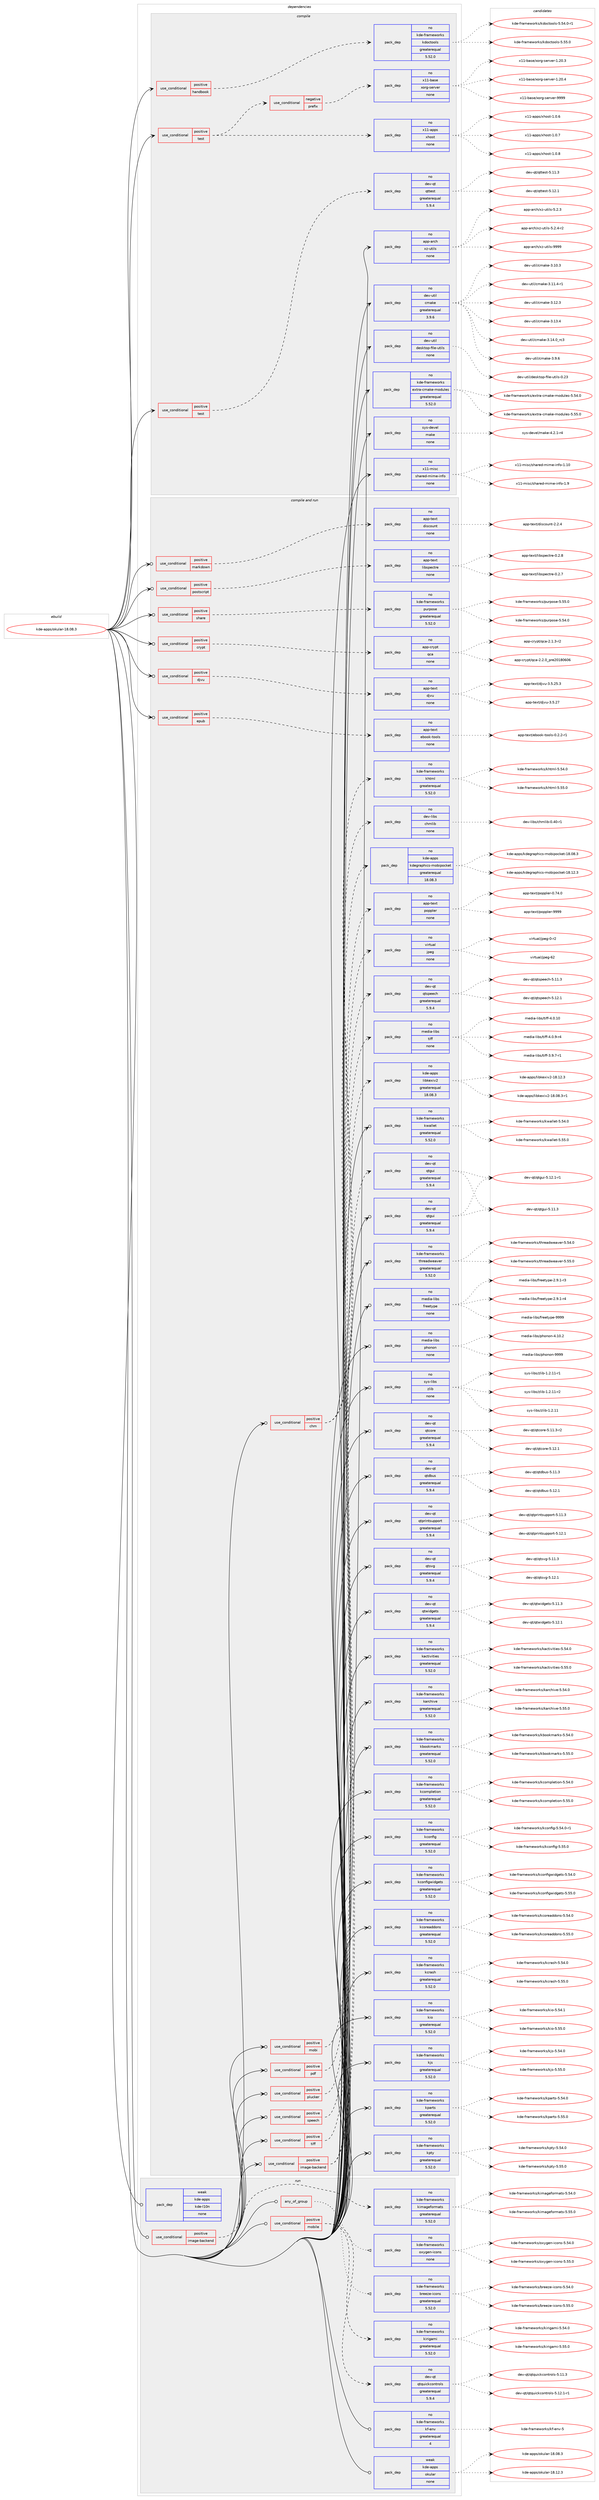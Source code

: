 digraph prolog {

# *************
# Graph options
# *************

newrank=true;
concentrate=true;
compound=true;
graph [rankdir=LR,fontname=Helvetica,fontsize=10,ranksep=1.5];#, ranksep=2.5, nodesep=0.2];
edge  [arrowhead=vee];
node  [fontname=Helvetica,fontsize=10];

# **********
# The ebuild
# **********

subgraph cluster_leftcol {
color=gray;
rank=same;
label=<<i>ebuild</i>>;
id [label="kde-apps/okular-18.08.3", color=red, width=4, href="../kde-apps/okular-18.08.3.svg"];
}

# ****************
# The dependencies
# ****************

subgraph cluster_midcol {
color=gray;
label=<<i>dependencies</i>>;
subgraph cluster_compile {
fillcolor="#eeeeee";
style=filled;
label=<<i>compile</i>>;
subgraph cond429243 {
dependency1583101 [label=<<TABLE BORDER="0" CELLBORDER="1" CELLSPACING="0" CELLPADDING="4"><TR><TD ROWSPAN="3" CELLPADDING="10">use_conditional</TD></TR><TR><TD>positive</TD></TR><TR><TD>handbook</TD></TR></TABLE>>, shape=none, color=red];
subgraph pack1129153 {
dependency1583102 [label=<<TABLE BORDER="0" CELLBORDER="1" CELLSPACING="0" CELLPADDING="4" WIDTH="220"><TR><TD ROWSPAN="6" CELLPADDING="30">pack_dep</TD></TR><TR><TD WIDTH="110">no</TD></TR><TR><TD>kde-frameworks</TD></TR><TR><TD>kdoctools</TD></TR><TR><TD>greaterequal</TD></TR><TR><TD>5.52.0</TD></TR></TABLE>>, shape=none, color=blue];
}
dependency1583101:e -> dependency1583102:w [weight=20,style="dashed",arrowhead="vee"];
}
id:e -> dependency1583101:w [weight=20,style="solid",arrowhead="vee"];
subgraph cond429244 {
dependency1583103 [label=<<TABLE BORDER="0" CELLBORDER="1" CELLSPACING="0" CELLPADDING="4"><TR><TD ROWSPAN="3" CELLPADDING="10">use_conditional</TD></TR><TR><TD>positive</TD></TR><TR><TD>test</TD></TR></TABLE>>, shape=none, color=red];
subgraph cond429245 {
dependency1583104 [label=<<TABLE BORDER="0" CELLBORDER="1" CELLSPACING="0" CELLPADDING="4"><TR><TD ROWSPAN="3" CELLPADDING="10">use_conditional</TD></TR><TR><TD>negative</TD></TR><TR><TD>prefix</TD></TR></TABLE>>, shape=none, color=red];
subgraph pack1129154 {
dependency1583105 [label=<<TABLE BORDER="0" CELLBORDER="1" CELLSPACING="0" CELLPADDING="4" WIDTH="220"><TR><TD ROWSPAN="6" CELLPADDING="30">pack_dep</TD></TR><TR><TD WIDTH="110">no</TD></TR><TR><TD>x11-base</TD></TR><TR><TD>xorg-server</TD></TR><TR><TD>none</TD></TR><TR><TD></TD></TR></TABLE>>, shape=none, color=blue];
}
dependency1583104:e -> dependency1583105:w [weight=20,style="dashed",arrowhead="vee"];
}
dependency1583103:e -> dependency1583104:w [weight=20,style="dashed",arrowhead="vee"];
subgraph pack1129155 {
dependency1583106 [label=<<TABLE BORDER="0" CELLBORDER="1" CELLSPACING="0" CELLPADDING="4" WIDTH="220"><TR><TD ROWSPAN="6" CELLPADDING="30">pack_dep</TD></TR><TR><TD WIDTH="110">no</TD></TR><TR><TD>x11-apps</TD></TR><TR><TD>xhost</TD></TR><TR><TD>none</TD></TR><TR><TD></TD></TR></TABLE>>, shape=none, color=blue];
}
dependency1583103:e -> dependency1583106:w [weight=20,style="dashed",arrowhead="vee"];
}
id:e -> dependency1583103:w [weight=20,style="solid",arrowhead="vee"];
subgraph cond429246 {
dependency1583107 [label=<<TABLE BORDER="0" CELLBORDER="1" CELLSPACING="0" CELLPADDING="4"><TR><TD ROWSPAN="3" CELLPADDING="10">use_conditional</TD></TR><TR><TD>positive</TD></TR><TR><TD>test</TD></TR></TABLE>>, shape=none, color=red];
subgraph pack1129156 {
dependency1583108 [label=<<TABLE BORDER="0" CELLBORDER="1" CELLSPACING="0" CELLPADDING="4" WIDTH="220"><TR><TD ROWSPAN="6" CELLPADDING="30">pack_dep</TD></TR><TR><TD WIDTH="110">no</TD></TR><TR><TD>dev-qt</TD></TR><TR><TD>qttest</TD></TR><TR><TD>greaterequal</TD></TR><TR><TD>5.9.4</TD></TR></TABLE>>, shape=none, color=blue];
}
dependency1583107:e -> dependency1583108:w [weight=20,style="dashed",arrowhead="vee"];
}
id:e -> dependency1583107:w [weight=20,style="solid",arrowhead="vee"];
subgraph pack1129157 {
dependency1583109 [label=<<TABLE BORDER="0" CELLBORDER="1" CELLSPACING="0" CELLPADDING="4" WIDTH="220"><TR><TD ROWSPAN="6" CELLPADDING="30">pack_dep</TD></TR><TR><TD WIDTH="110">no</TD></TR><TR><TD>app-arch</TD></TR><TR><TD>xz-utils</TD></TR><TR><TD>none</TD></TR><TR><TD></TD></TR></TABLE>>, shape=none, color=blue];
}
id:e -> dependency1583109:w [weight=20,style="solid",arrowhead="vee"];
subgraph pack1129158 {
dependency1583110 [label=<<TABLE BORDER="0" CELLBORDER="1" CELLSPACING="0" CELLPADDING="4" WIDTH="220"><TR><TD ROWSPAN="6" CELLPADDING="30">pack_dep</TD></TR><TR><TD WIDTH="110">no</TD></TR><TR><TD>dev-util</TD></TR><TR><TD>cmake</TD></TR><TR><TD>greaterequal</TD></TR><TR><TD>3.9.6</TD></TR></TABLE>>, shape=none, color=blue];
}
id:e -> dependency1583110:w [weight=20,style="solid",arrowhead="vee"];
subgraph pack1129159 {
dependency1583111 [label=<<TABLE BORDER="0" CELLBORDER="1" CELLSPACING="0" CELLPADDING="4" WIDTH="220"><TR><TD ROWSPAN="6" CELLPADDING="30">pack_dep</TD></TR><TR><TD WIDTH="110">no</TD></TR><TR><TD>dev-util</TD></TR><TR><TD>desktop-file-utils</TD></TR><TR><TD>none</TD></TR><TR><TD></TD></TR></TABLE>>, shape=none, color=blue];
}
id:e -> dependency1583111:w [weight=20,style="solid",arrowhead="vee"];
subgraph pack1129160 {
dependency1583112 [label=<<TABLE BORDER="0" CELLBORDER="1" CELLSPACING="0" CELLPADDING="4" WIDTH="220"><TR><TD ROWSPAN="6" CELLPADDING="30">pack_dep</TD></TR><TR><TD WIDTH="110">no</TD></TR><TR><TD>kde-frameworks</TD></TR><TR><TD>extra-cmake-modules</TD></TR><TR><TD>greaterequal</TD></TR><TR><TD>5.52.0</TD></TR></TABLE>>, shape=none, color=blue];
}
id:e -> dependency1583112:w [weight=20,style="solid",arrowhead="vee"];
subgraph pack1129161 {
dependency1583113 [label=<<TABLE BORDER="0" CELLBORDER="1" CELLSPACING="0" CELLPADDING="4" WIDTH="220"><TR><TD ROWSPAN="6" CELLPADDING="30">pack_dep</TD></TR><TR><TD WIDTH="110">no</TD></TR><TR><TD>sys-devel</TD></TR><TR><TD>make</TD></TR><TR><TD>none</TD></TR><TR><TD></TD></TR></TABLE>>, shape=none, color=blue];
}
id:e -> dependency1583113:w [weight=20,style="solid",arrowhead="vee"];
subgraph pack1129162 {
dependency1583114 [label=<<TABLE BORDER="0" CELLBORDER="1" CELLSPACING="0" CELLPADDING="4" WIDTH="220"><TR><TD ROWSPAN="6" CELLPADDING="30">pack_dep</TD></TR><TR><TD WIDTH="110">no</TD></TR><TR><TD>x11-misc</TD></TR><TR><TD>shared-mime-info</TD></TR><TR><TD>none</TD></TR><TR><TD></TD></TR></TABLE>>, shape=none, color=blue];
}
id:e -> dependency1583114:w [weight=20,style="solid",arrowhead="vee"];
}
subgraph cluster_compileandrun {
fillcolor="#eeeeee";
style=filled;
label=<<i>compile and run</i>>;
subgraph cond429247 {
dependency1583115 [label=<<TABLE BORDER="0" CELLBORDER="1" CELLSPACING="0" CELLPADDING="4"><TR><TD ROWSPAN="3" CELLPADDING="10">use_conditional</TD></TR><TR><TD>positive</TD></TR><TR><TD>chm</TD></TR></TABLE>>, shape=none, color=red];
subgraph pack1129163 {
dependency1583116 [label=<<TABLE BORDER="0" CELLBORDER="1" CELLSPACING="0" CELLPADDING="4" WIDTH="220"><TR><TD ROWSPAN="6" CELLPADDING="30">pack_dep</TD></TR><TR><TD WIDTH="110">no</TD></TR><TR><TD>kde-frameworks</TD></TR><TR><TD>khtml</TD></TR><TR><TD>greaterequal</TD></TR><TR><TD>5.52.0</TD></TR></TABLE>>, shape=none, color=blue];
}
dependency1583115:e -> dependency1583116:w [weight=20,style="dashed",arrowhead="vee"];
subgraph pack1129164 {
dependency1583117 [label=<<TABLE BORDER="0" CELLBORDER="1" CELLSPACING="0" CELLPADDING="4" WIDTH="220"><TR><TD ROWSPAN="6" CELLPADDING="30">pack_dep</TD></TR><TR><TD WIDTH="110">no</TD></TR><TR><TD>dev-libs</TD></TR><TR><TD>chmlib</TD></TR><TR><TD>none</TD></TR><TR><TD></TD></TR></TABLE>>, shape=none, color=blue];
}
dependency1583115:e -> dependency1583117:w [weight=20,style="dashed",arrowhead="vee"];
}
id:e -> dependency1583115:w [weight=20,style="solid",arrowhead="odotvee"];
subgraph cond429248 {
dependency1583118 [label=<<TABLE BORDER="0" CELLBORDER="1" CELLSPACING="0" CELLPADDING="4"><TR><TD ROWSPAN="3" CELLPADDING="10">use_conditional</TD></TR><TR><TD>positive</TD></TR><TR><TD>crypt</TD></TR></TABLE>>, shape=none, color=red];
subgraph pack1129165 {
dependency1583119 [label=<<TABLE BORDER="0" CELLBORDER="1" CELLSPACING="0" CELLPADDING="4" WIDTH="220"><TR><TD ROWSPAN="6" CELLPADDING="30">pack_dep</TD></TR><TR><TD WIDTH="110">no</TD></TR><TR><TD>app-crypt</TD></TR><TR><TD>qca</TD></TR><TR><TD>none</TD></TR><TR><TD></TD></TR></TABLE>>, shape=none, color=blue];
}
dependency1583118:e -> dependency1583119:w [weight=20,style="dashed",arrowhead="vee"];
}
id:e -> dependency1583118:w [weight=20,style="solid",arrowhead="odotvee"];
subgraph cond429249 {
dependency1583120 [label=<<TABLE BORDER="0" CELLBORDER="1" CELLSPACING="0" CELLPADDING="4"><TR><TD ROWSPAN="3" CELLPADDING="10">use_conditional</TD></TR><TR><TD>positive</TD></TR><TR><TD>djvu</TD></TR></TABLE>>, shape=none, color=red];
subgraph pack1129166 {
dependency1583121 [label=<<TABLE BORDER="0" CELLBORDER="1" CELLSPACING="0" CELLPADDING="4" WIDTH="220"><TR><TD ROWSPAN="6" CELLPADDING="30">pack_dep</TD></TR><TR><TD WIDTH="110">no</TD></TR><TR><TD>app-text</TD></TR><TR><TD>djvu</TD></TR><TR><TD>none</TD></TR><TR><TD></TD></TR></TABLE>>, shape=none, color=blue];
}
dependency1583120:e -> dependency1583121:w [weight=20,style="dashed",arrowhead="vee"];
}
id:e -> dependency1583120:w [weight=20,style="solid",arrowhead="odotvee"];
subgraph cond429250 {
dependency1583122 [label=<<TABLE BORDER="0" CELLBORDER="1" CELLSPACING="0" CELLPADDING="4"><TR><TD ROWSPAN="3" CELLPADDING="10">use_conditional</TD></TR><TR><TD>positive</TD></TR><TR><TD>epub</TD></TR></TABLE>>, shape=none, color=red];
subgraph pack1129167 {
dependency1583123 [label=<<TABLE BORDER="0" CELLBORDER="1" CELLSPACING="0" CELLPADDING="4" WIDTH="220"><TR><TD ROWSPAN="6" CELLPADDING="30">pack_dep</TD></TR><TR><TD WIDTH="110">no</TD></TR><TR><TD>app-text</TD></TR><TR><TD>ebook-tools</TD></TR><TR><TD>none</TD></TR><TR><TD></TD></TR></TABLE>>, shape=none, color=blue];
}
dependency1583122:e -> dependency1583123:w [weight=20,style="dashed",arrowhead="vee"];
}
id:e -> dependency1583122:w [weight=20,style="solid",arrowhead="odotvee"];
subgraph cond429251 {
dependency1583124 [label=<<TABLE BORDER="0" CELLBORDER="1" CELLSPACING="0" CELLPADDING="4"><TR><TD ROWSPAN="3" CELLPADDING="10">use_conditional</TD></TR><TR><TD>positive</TD></TR><TR><TD>image-backend</TD></TR></TABLE>>, shape=none, color=red];
subgraph pack1129168 {
dependency1583125 [label=<<TABLE BORDER="0" CELLBORDER="1" CELLSPACING="0" CELLPADDING="4" WIDTH="220"><TR><TD ROWSPAN="6" CELLPADDING="30">pack_dep</TD></TR><TR><TD WIDTH="110">no</TD></TR><TR><TD>kde-apps</TD></TR><TR><TD>libkexiv2</TD></TR><TR><TD>greaterequal</TD></TR><TR><TD>18.08.3</TD></TR></TABLE>>, shape=none, color=blue];
}
dependency1583124:e -> dependency1583125:w [weight=20,style="dashed",arrowhead="vee"];
subgraph pack1129169 {
dependency1583126 [label=<<TABLE BORDER="0" CELLBORDER="1" CELLSPACING="0" CELLPADDING="4" WIDTH="220"><TR><TD ROWSPAN="6" CELLPADDING="30">pack_dep</TD></TR><TR><TD WIDTH="110">no</TD></TR><TR><TD>dev-qt</TD></TR><TR><TD>qtgui</TD></TR><TR><TD>greaterequal</TD></TR><TR><TD>5.9.4</TD></TR></TABLE>>, shape=none, color=blue];
}
dependency1583124:e -> dependency1583126:w [weight=20,style="dashed",arrowhead="vee"];
}
id:e -> dependency1583124:w [weight=20,style="solid",arrowhead="odotvee"];
subgraph cond429252 {
dependency1583127 [label=<<TABLE BORDER="0" CELLBORDER="1" CELLSPACING="0" CELLPADDING="4"><TR><TD ROWSPAN="3" CELLPADDING="10">use_conditional</TD></TR><TR><TD>positive</TD></TR><TR><TD>markdown</TD></TR></TABLE>>, shape=none, color=red];
subgraph pack1129170 {
dependency1583128 [label=<<TABLE BORDER="0" CELLBORDER="1" CELLSPACING="0" CELLPADDING="4" WIDTH="220"><TR><TD ROWSPAN="6" CELLPADDING="30">pack_dep</TD></TR><TR><TD WIDTH="110">no</TD></TR><TR><TD>app-text</TD></TR><TR><TD>discount</TD></TR><TR><TD>none</TD></TR><TR><TD></TD></TR></TABLE>>, shape=none, color=blue];
}
dependency1583127:e -> dependency1583128:w [weight=20,style="dashed",arrowhead="vee"];
}
id:e -> dependency1583127:w [weight=20,style="solid",arrowhead="odotvee"];
subgraph cond429253 {
dependency1583129 [label=<<TABLE BORDER="0" CELLBORDER="1" CELLSPACING="0" CELLPADDING="4"><TR><TD ROWSPAN="3" CELLPADDING="10">use_conditional</TD></TR><TR><TD>positive</TD></TR><TR><TD>mobi</TD></TR></TABLE>>, shape=none, color=red];
subgraph pack1129171 {
dependency1583130 [label=<<TABLE BORDER="0" CELLBORDER="1" CELLSPACING="0" CELLPADDING="4" WIDTH="220"><TR><TD ROWSPAN="6" CELLPADDING="30">pack_dep</TD></TR><TR><TD WIDTH="110">no</TD></TR><TR><TD>kde-apps</TD></TR><TR><TD>kdegraphics-mobipocket</TD></TR><TR><TD>greaterequal</TD></TR><TR><TD>18.08.3</TD></TR></TABLE>>, shape=none, color=blue];
}
dependency1583129:e -> dependency1583130:w [weight=20,style="dashed",arrowhead="vee"];
}
id:e -> dependency1583129:w [weight=20,style="solid",arrowhead="odotvee"];
subgraph cond429254 {
dependency1583131 [label=<<TABLE BORDER="0" CELLBORDER="1" CELLSPACING="0" CELLPADDING="4"><TR><TD ROWSPAN="3" CELLPADDING="10">use_conditional</TD></TR><TR><TD>positive</TD></TR><TR><TD>pdf</TD></TR></TABLE>>, shape=none, color=red];
subgraph pack1129172 {
dependency1583132 [label=<<TABLE BORDER="0" CELLBORDER="1" CELLSPACING="0" CELLPADDING="4" WIDTH="220"><TR><TD ROWSPAN="6" CELLPADDING="30">pack_dep</TD></TR><TR><TD WIDTH="110">no</TD></TR><TR><TD>app-text</TD></TR><TR><TD>poppler</TD></TR><TR><TD>none</TD></TR><TR><TD></TD></TR></TABLE>>, shape=none, color=blue];
}
dependency1583131:e -> dependency1583132:w [weight=20,style="dashed",arrowhead="vee"];
}
id:e -> dependency1583131:w [weight=20,style="solid",arrowhead="odotvee"];
subgraph cond429255 {
dependency1583133 [label=<<TABLE BORDER="0" CELLBORDER="1" CELLSPACING="0" CELLPADDING="4"><TR><TD ROWSPAN="3" CELLPADDING="10">use_conditional</TD></TR><TR><TD>positive</TD></TR><TR><TD>plucker</TD></TR></TABLE>>, shape=none, color=red];
subgraph pack1129173 {
dependency1583134 [label=<<TABLE BORDER="0" CELLBORDER="1" CELLSPACING="0" CELLPADDING="4" WIDTH="220"><TR><TD ROWSPAN="6" CELLPADDING="30">pack_dep</TD></TR><TR><TD WIDTH="110">no</TD></TR><TR><TD>virtual</TD></TR><TR><TD>jpeg</TD></TR><TR><TD>none</TD></TR><TR><TD></TD></TR></TABLE>>, shape=none, color=blue];
}
dependency1583133:e -> dependency1583134:w [weight=20,style="dashed",arrowhead="vee"];
}
id:e -> dependency1583133:w [weight=20,style="solid",arrowhead="odotvee"];
subgraph cond429256 {
dependency1583135 [label=<<TABLE BORDER="0" CELLBORDER="1" CELLSPACING="0" CELLPADDING="4"><TR><TD ROWSPAN="3" CELLPADDING="10">use_conditional</TD></TR><TR><TD>positive</TD></TR><TR><TD>postscript</TD></TR></TABLE>>, shape=none, color=red];
subgraph pack1129174 {
dependency1583136 [label=<<TABLE BORDER="0" CELLBORDER="1" CELLSPACING="0" CELLPADDING="4" WIDTH="220"><TR><TD ROWSPAN="6" CELLPADDING="30">pack_dep</TD></TR><TR><TD WIDTH="110">no</TD></TR><TR><TD>app-text</TD></TR><TR><TD>libspectre</TD></TR><TR><TD>none</TD></TR><TR><TD></TD></TR></TABLE>>, shape=none, color=blue];
}
dependency1583135:e -> dependency1583136:w [weight=20,style="dashed",arrowhead="vee"];
}
id:e -> dependency1583135:w [weight=20,style="solid",arrowhead="odotvee"];
subgraph cond429257 {
dependency1583137 [label=<<TABLE BORDER="0" CELLBORDER="1" CELLSPACING="0" CELLPADDING="4"><TR><TD ROWSPAN="3" CELLPADDING="10">use_conditional</TD></TR><TR><TD>positive</TD></TR><TR><TD>share</TD></TR></TABLE>>, shape=none, color=red];
subgraph pack1129175 {
dependency1583138 [label=<<TABLE BORDER="0" CELLBORDER="1" CELLSPACING="0" CELLPADDING="4" WIDTH="220"><TR><TD ROWSPAN="6" CELLPADDING="30">pack_dep</TD></TR><TR><TD WIDTH="110">no</TD></TR><TR><TD>kde-frameworks</TD></TR><TR><TD>purpose</TD></TR><TR><TD>greaterequal</TD></TR><TR><TD>5.52.0</TD></TR></TABLE>>, shape=none, color=blue];
}
dependency1583137:e -> dependency1583138:w [weight=20,style="dashed",arrowhead="vee"];
}
id:e -> dependency1583137:w [weight=20,style="solid",arrowhead="odotvee"];
subgraph cond429258 {
dependency1583139 [label=<<TABLE BORDER="0" CELLBORDER="1" CELLSPACING="0" CELLPADDING="4"><TR><TD ROWSPAN="3" CELLPADDING="10">use_conditional</TD></TR><TR><TD>positive</TD></TR><TR><TD>speech</TD></TR></TABLE>>, shape=none, color=red];
subgraph pack1129176 {
dependency1583140 [label=<<TABLE BORDER="0" CELLBORDER="1" CELLSPACING="0" CELLPADDING="4" WIDTH="220"><TR><TD ROWSPAN="6" CELLPADDING="30">pack_dep</TD></TR><TR><TD WIDTH="110">no</TD></TR><TR><TD>dev-qt</TD></TR><TR><TD>qtspeech</TD></TR><TR><TD>greaterequal</TD></TR><TR><TD>5.9.4</TD></TR></TABLE>>, shape=none, color=blue];
}
dependency1583139:e -> dependency1583140:w [weight=20,style="dashed",arrowhead="vee"];
}
id:e -> dependency1583139:w [weight=20,style="solid",arrowhead="odotvee"];
subgraph cond429259 {
dependency1583141 [label=<<TABLE BORDER="0" CELLBORDER="1" CELLSPACING="0" CELLPADDING="4"><TR><TD ROWSPAN="3" CELLPADDING="10">use_conditional</TD></TR><TR><TD>positive</TD></TR><TR><TD>tiff</TD></TR></TABLE>>, shape=none, color=red];
subgraph pack1129177 {
dependency1583142 [label=<<TABLE BORDER="0" CELLBORDER="1" CELLSPACING="0" CELLPADDING="4" WIDTH="220"><TR><TD ROWSPAN="6" CELLPADDING="30">pack_dep</TD></TR><TR><TD WIDTH="110">no</TD></TR><TR><TD>media-libs</TD></TR><TR><TD>tiff</TD></TR><TR><TD>none</TD></TR><TR><TD></TD></TR></TABLE>>, shape=none, color=blue];
}
dependency1583141:e -> dependency1583142:w [weight=20,style="dashed",arrowhead="vee"];
}
id:e -> dependency1583141:w [weight=20,style="solid",arrowhead="odotvee"];
subgraph pack1129178 {
dependency1583143 [label=<<TABLE BORDER="0" CELLBORDER="1" CELLSPACING="0" CELLPADDING="4" WIDTH="220"><TR><TD ROWSPAN="6" CELLPADDING="30">pack_dep</TD></TR><TR><TD WIDTH="110">no</TD></TR><TR><TD>dev-qt</TD></TR><TR><TD>qtcore</TD></TR><TR><TD>greaterequal</TD></TR><TR><TD>5.9.4</TD></TR></TABLE>>, shape=none, color=blue];
}
id:e -> dependency1583143:w [weight=20,style="solid",arrowhead="odotvee"];
subgraph pack1129179 {
dependency1583144 [label=<<TABLE BORDER="0" CELLBORDER="1" CELLSPACING="0" CELLPADDING="4" WIDTH="220"><TR><TD ROWSPAN="6" CELLPADDING="30">pack_dep</TD></TR><TR><TD WIDTH="110">no</TD></TR><TR><TD>dev-qt</TD></TR><TR><TD>qtdbus</TD></TR><TR><TD>greaterequal</TD></TR><TR><TD>5.9.4</TD></TR></TABLE>>, shape=none, color=blue];
}
id:e -> dependency1583144:w [weight=20,style="solid",arrowhead="odotvee"];
subgraph pack1129180 {
dependency1583145 [label=<<TABLE BORDER="0" CELLBORDER="1" CELLSPACING="0" CELLPADDING="4" WIDTH="220"><TR><TD ROWSPAN="6" CELLPADDING="30">pack_dep</TD></TR><TR><TD WIDTH="110">no</TD></TR><TR><TD>dev-qt</TD></TR><TR><TD>qtgui</TD></TR><TR><TD>greaterequal</TD></TR><TR><TD>5.9.4</TD></TR></TABLE>>, shape=none, color=blue];
}
id:e -> dependency1583145:w [weight=20,style="solid",arrowhead="odotvee"];
subgraph pack1129181 {
dependency1583146 [label=<<TABLE BORDER="0" CELLBORDER="1" CELLSPACING="0" CELLPADDING="4" WIDTH="220"><TR><TD ROWSPAN="6" CELLPADDING="30">pack_dep</TD></TR><TR><TD WIDTH="110">no</TD></TR><TR><TD>dev-qt</TD></TR><TR><TD>qtprintsupport</TD></TR><TR><TD>greaterequal</TD></TR><TR><TD>5.9.4</TD></TR></TABLE>>, shape=none, color=blue];
}
id:e -> dependency1583146:w [weight=20,style="solid",arrowhead="odotvee"];
subgraph pack1129182 {
dependency1583147 [label=<<TABLE BORDER="0" CELLBORDER="1" CELLSPACING="0" CELLPADDING="4" WIDTH="220"><TR><TD ROWSPAN="6" CELLPADDING="30">pack_dep</TD></TR><TR><TD WIDTH="110">no</TD></TR><TR><TD>dev-qt</TD></TR><TR><TD>qtsvg</TD></TR><TR><TD>greaterequal</TD></TR><TR><TD>5.9.4</TD></TR></TABLE>>, shape=none, color=blue];
}
id:e -> dependency1583147:w [weight=20,style="solid",arrowhead="odotvee"];
subgraph pack1129183 {
dependency1583148 [label=<<TABLE BORDER="0" CELLBORDER="1" CELLSPACING="0" CELLPADDING="4" WIDTH="220"><TR><TD ROWSPAN="6" CELLPADDING="30">pack_dep</TD></TR><TR><TD WIDTH="110">no</TD></TR><TR><TD>dev-qt</TD></TR><TR><TD>qtwidgets</TD></TR><TR><TD>greaterequal</TD></TR><TR><TD>5.9.4</TD></TR></TABLE>>, shape=none, color=blue];
}
id:e -> dependency1583148:w [weight=20,style="solid",arrowhead="odotvee"];
subgraph pack1129184 {
dependency1583149 [label=<<TABLE BORDER="0" CELLBORDER="1" CELLSPACING="0" CELLPADDING="4" WIDTH="220"><TR><TD ROWSPAN="6" CELLPADDING="30">pack_dep</TD></TR><TR><TD WIDTH="110">no</TD></TR><TR><TD>kde-frameworks</TD></TR><TR><TD>kactivities</TD></TR><TR><TD>greaterequal</TD></TR><TR><TD>5.52.0</TD></TR></TABLE>>, shape=none, color=blue];
}
id:e -> dependency1583149:w [weight=20,style="solid",arrowhead="odotvee"];
subgraph pack1129185 {
dependency1583150 [label=<<TABLE BORDER="0" CELLBORDER="1" CELLSPACING="0" CELLPADDING="4" WIDTH="220"><TR><TD ROWSPAN="6" CELLPADDING="30">pack_dep</TD></TR><TR><TD WIDTH="110">no</TD></TR><TR><TD>kde-frameworks</TD></TR><TR><TD>karchive</TD></TR><TR><TD>greaterequal</TD></TR><TR><TD>5.52.0</TD></TR></TABLE>>, shape=none, color=blue];
}
id:e -> dependency1583150:w [weight=20,style="solid",arrowhead="odotvee"];
subgraph pack1129186 {
dependency1583151 [label=<<TABLE BORDER="0" CELLBORDER="1" CELLSPACING="0" CELLPADDING="4" WIDTH="220"><TR><TD ROWSPAN="6" CELLPADDING="30">pack_dep</TD></TR><TR><TD WIDTH="110">no</TD></TR><TR><TD>kde-frameworks</TD></TR><TR><TD>kbookmarks</TD></TR><TR><TD>greaterequal</TD></TR><TR><TD>5.52.0</TD></TR></TABLE>>, shape=none, color=blue];
}
id:e -> dependency1583151:w [weight=20,style="solid",arrowhead="odotvee"];
subgraph pack1129187 {
dependency1583152 [label=<<TABLE BORDER="0" CELLBORDER="1" CELLSPACING="0" CELLPADDING="4" WIDTH="220"><TR><TD ROWSPAN="6" CELLPADDING="30">pack_dep</TD></TR><TR><TD WIDTH="110">no</TD></TR><TR><TD>kde-frameworks</TD></TR><TR><TD>kcompletion</TD></TR><TR><TD>greaterequal</TD></TR><TR><TD>5.52.0</TD></TR></TABLE>>, shape=none, color=blue];
}
id:e -> dependency1583152:w [weight=20,style="solid",arrowhead="odotvee"];
subgraph pack1129188 {
dependency1583153 [label=<<TABLE BORDER="0" CELLBORDER="1" CELLSPACING="0" CELLPADDING="4" WIDTH="220"><TR><TD ROWSPAN="6" CELLPADDING="30">pack_dep</TD></TR><TR><TD WIDTH="110">no</TD></TR><TR><TD>kde-frameworks</TD></TR><TR><TD>kconfig</TD></TR><TR><TD>greaterequal</TD></TR><TR><TD>5.52.0</TD></TR></TABLE>>, shape=none, color=blue];
}
id:e -> dependency1583153:w [weight=20,style="solid",arrowhead="odotvee"];
subgraph pack1129189 {
dependency1583154 [label=<<TABLE BORDER="0" CELLBORDER="1" CELLSPACING="0" CELLPADDING="4" WIDTH="220"><TR><TD ROWSPAN="6" CELLPADDING="30">pack_dep</TD></TR><TR><TD WIDTH="110">no</TD></TR><TR><TD>kde-frameworks</TD></TR><TR><TD>kconfigwidgets</TD></TR><TR><TD>greaterequal</TD></TR><TR><TD>5.52.0</TD></TR></TABLE>>, shape=none, color=blue];
}
id:e -> dependency1583154:w [weight=20,style="solid",arrowhead="odotvee"];
subgraph pack1129190 {
dependency1583155 [label=<<TABLE BORDER="0" CELLBORDER="1" CELLSPACING="0" CELLPADDING="4" WIDTH="220"><TR><TD ROWSPAN="6" CELLPADDING="30">pack_dep</TD></TR><TR><TD WIDTH="110">no</TD></TR><TR><TD>kde-frameworks</TD></TR><TR><TD>kcoreaddons</TD></TR><TR><TD>greaterequal</TD></TR><TR><TD>5.52.0</TD></TR></TABLE>>, shape=none, color=blue];
}
id:e -> dependency1583155:w [weight=20,style="solid",arrowhead="odotvee"];
subgraph pack1129191 {
dependency1583156 [label=<<TABLE BORDER="0" CELLBORDER="1" CELLSPACING="0" CELLPADDING="4" WIDTH="220"><TR><TD ROWSPAN="6" CELLPADDING="30">pack_dep</TD></TR><TR><TD WIDTH="110">no</TD></TR><TR><TD>kde-frameworks</TD></TR><TR><TD>kcrash</TD></TR><TR><TD>greaterequal</TD></TR><TR><TD>5.52.0</TD></TR></TABLE>>, shape=none, color=blue];
}
id:e -> dependency1583156:w [weight=20,style="solid",arrowhead="odotvee"];
subgraph pack1129192 {
dependency1583157 [label=<<TABLE BORDER="0" CELLBORDER="1" CELLSPACING="0" CELLPADDING="4" WIDTH="220"><TR><TD ROWSPAN="6" CELLPADDING="30">pack_dep</TD></TR><TR><TD WIDTH="110">no</TD></TR><TR><TD>kde-frameworks</TD></TR><TR><TD>kio</TD></TR><TR><TD>greaterequal</TD></TR><TR><TD>5.52.0</TD></TR></TABLE>>, shape=none, color=blue];
}
id:e -> dependency1583157:w [weight=20,style="solid",arrowhead="odotvee"];
subgraph pack1129193 {
dependency1583158 [label=<<TABLE BORDER="0" CELLBORDER="1" CELLSPACING="0" CELLPADDING="4" WIDTH="220"><TR><TD ROWSPAN="6" CELLPADDING="30">pack_dep</TD></TR><TR><TD WIDTH="110">no</TD></TR><TR><TD>kde-frameworks</TD></TR><TR><TD>kjs</TD></TR><TR><TD>greaterequal</TD></TR><TR><TD>5.52.0</TD></TR></TABLE>>, shape=none, color=blue];
}
id:e -> dependency1583158:w [weight=20,style="solid",arrowhead="odotvee"];
subgraph pack1129194 {
dependency1583159 [label=<<TABLE BORDER="0" CELLBORDER="1" CELLSPACING="0" CELLPADDING="4" WIDTH="220"><TR><TD ROWSPAN="6" CELLPADDING="30">pack_dep</TD></TR><TR><TD WIDTH="110">no</TD></TR><TR><TD>kde-frameworks</TD></TR><TR><TD>kparts</TD></TR><TR><TD>greaterequal</TD></TR><TR><TD>5.52.0</TD></TR></TABLE>>, shape=none, color=blue];
}
id:e -> dependency1583159:w [weight=20,style="solid",arrowhead="odotvee"];
subgraph pack1129195 {
dependency1583160 [label=<<TABLE BORDER="0" CELLBORDER="1" CELLSPACING="0" CELLPADDING="4" WIDTH="220"><TR><TD ROWSPAN="6" CELLPADDING="30">pack_dep</TD></TR><TR><TD WIDTH="110">no</TD></TR><TR><TD>kde-frameworks</TD></TR><TR><TD>kpty</TD></TR><TR><TD>greaterequal</TD></TR><TR><TD>5.52.0</TD></TR></TABLE>>, shape=none, color=blue];
}
id:e -> dependency1583160:w [weight=20,style="solid",arrowhead="odotvee"];
subgraph pack1129196 {
dependency1583161 [label=<<TABLE BORDER="0" CELLBORDER="1" CELLSPACING="0" CELLPADDING="4" WIDTH="220"><TR><TD ROWSPAN="6" CELLPADDING="30">pack_dep</TD></TR><TR><TD WIDTH="110">no</TD></TR><TR><TD>kde-frameworks</TD></TR><TR><TD>kwallet</TD></TR><TR><TD>greaterequal</TD></TR><TR><TD>5.52.0</TD></TR></TABLE>>, shape=none, color=blue];
}
id:e -> dependency1583161:w [weight=20,style="solid",arrowhead="odotvee"];
subgraph pack1129197 {
dependency1583162 [label=<<TABLE BORDER="0" CELLBORDER="1" CELLSPACING="0" CELLPADDING="4" WIDTH="220"><TR><TD ROWSPAN="6" CELLPADDING="30">pack_dep</TD></TR><TR><TD WIDTH="110">no</TD></TR><TR><TD>kde-frameworks</TD></TR><TR><TD>threadweaver</TD></TR><TR><TD>greaterequal</TD></TR><TR><TD>5.52.0</TD></TR></TABLE>>, shape=none, color=blue];
}
id:e -> dependency1583162:w [weight=20,style="solid",arrowhead="odotvee"];
subgraph pack1129198 {
dependency1583163 [label=<<TABLE BORDER="0" CELLBORDER="1" CELLSPACING="0" CELLPADDING="4" WIDTH="220"><TR><TD ROWSPAN="6" CELLPADDING="30">pack_dep</TD></TR><TR><TD WIDTH="110">no</TD></TR><TR><TD>media-libs</TD></TR><TR><TD>freetype</TD></TR><TR><TD>none</TD></TR><TR><TD></TD></TR></TABLE>>, shape=none, color=blue];
}
id:e -> dependency1583163:w [weight=20,style="solid",arrowhead="odotvee"];
subgraph pack1129199 {
dependency1583164 [label=<<TABLE BORDER="0" CELLBORDER="1" CELLSPACING="0" CELLPADDING="4" WIDTH="220"><TR><TD ROWSPAN="6" CELLPADDING="30">pack_dep</TD></TR><TR><TD WIDTH="110">no</TD></TR><TR><TD>media-libs</TD></TR><TR><TD>phonon</TD></TR><TR><TD>none</TD></TR><TR><TD></TD></TR></TABLE>>, shape=none, color=blue];
}
id:e -> dependency1583164:w [weight=20,style="solid",arrowhead="odotvee"];
subgraph pack1129200 {
dependency1583165 [label=<<TABLE BORDER="0" CELLBORDER="1" CELLSPACING="0" CELLPADDING="4" WIDTH="220"><TR><TD ROWSPAN="6" CELLPADDING="30">pack_dep</TD></TR><TR><TD WIDTH="110">no</TD></TR><TR><TD>sys-libs</TD></TR><TR><TD>zlib</TD></TR><TR><TD>none</TD></TR><TR><TD></TD></TR></TABLE>>, shape=none, color=blue];
}
id:e -> dependency1583165:w [weight=20,style="solid",arrowhead="odotvee"];
}
subgraph cluster_run {
fillcolor="#eeeeee";
style=filled;
label=<<i>run</i>>;
subgraph any24066 {
dependency1583166 [label=<<TABLE BORDER="0" CELLBORDER="1" CELLSPACING="0" CELLPADDING="4"><TR><TD CELLPADDING="10">any_of_group</TD></TR></TABLE>>, shape=none, color=red];subgraph pack1129201 {
dependency1583167 [label=<<TABLE BORDER="0" CELLBORDER="1" CELLSPACING="0" CELLPADDING="4" WIDTH="220"><TR><TD ROWSPAN="6" CELLPADDING="30">pack_dep</TD></TR><TR><TD WIDTH="110">no</TD></TR><TR><TD>kde-frameworks</TD></TR><TR><TD>breeze-icons</TD></TR><TR><TD>greaterequal</TD></TR><TR><TD>5.52.0</TD></TR></TABLE>>, shape=none, color=blue];
}
dependency1583166:e -> dependency1583167:w [weight=20,style="dotted",arrowhead="oinv"];
subgraph pack1129202 {
dependency1583168 [label=<<TABLE BORDER="0" CELLBORDER="1" CELLSPACING="0" CELLPADDING="4" WIDTH="220"><TR><TD ROWSPAN="6" CELLPADDING="30">pack_dep</TD></TR><TR><TD WIDTH="110">no</TD></TR><TR><TD>kde-frameworks</TD></TR><TR><TD>oxygen-icons</TD></TR><TR><TD>none</TD></TR><TR><TD></TD></TR></TABLE>>, shape=none, color=blue];
}
dependency1583166:e -> dependency1583168:w [weight=20,style="dotted",arrowhead="oinv"];
}
id:e -> dependency1583166:w [weight=20,style="solid",arrowhead="odot"];
subgraph cond429260 {
dependency1583169 [label=<<TABLE BORDER="0" CELLBORDER="1" CELLSPACING="0" CELLPADDING="4"><TR><TD ROWSPAN="3" CELLPADDING="10">use_conditional</TD></TR><TR><TD>positive</TD></TR><TR><TD>image-backend</TD></TR></TABLE>>, shape=none, color=red];
subgraph pack1129203 {
dependency1583170 [label=<<TABLE BORDER="0" CELLBORDER="1" CELLSPACING="0" CELLPADDING="4" WIDTH="220"><TR><TD ROWSPAN="6" CELLPADDING="30">pack_dep</TD></TR><TR><TD WIDTH="110">no</TD></TR><TR><TD>kde-frameworks</TD></TR><TR><TD>kimageformats</TD></TR><TR><TD>greaterequal</TD></TR><TR><TD>5.52.0</TD></TR></TABLE>>, shape=none, color=blue];
}
dependency1583169:e -> dependency1583170:w [weight=20,style="dashed",arrowhead="vee"];
}
id:e -> dependency1583169:w [weight=20,style="solid",arrowhead="odot"];
subgraph cond429261 {
dependency1583171 [label=<<TABLE BORDER="0" CELLBORDER="1" CELLSPACING="0" CELLPADDING="4"><TR><TD ROWSPAN="3" CELLPADDING="10">use_conditional</TD></TR><TR><TD>positive</TD></TR><TR><TD>mobile</TD></TR></TABLE>>, shape=none, color=red];
subgraph pack1129204 {
dependency1583172 [label=<<TABLE BORDER="0" CELLBORDER="1" CELLSPACING="0" CELLPADDING="4" WIDTH="220"><TR><TD ROWSPAN="6" CELLPADDING="30">pack_dep</TD></TR><TR><TD WIDTH="110">no</TD></TR><TR><TD>kde-frameworks</TD></TR><TR><TD>kirigami</TD></TR><TR><TD>greaterequal</TD></TR><TR><TD>5.52.0</TD></TR></TABLE>>, shape=none, color=blue];
}
dependency1583171:e -> dependency1583172:w [weight=20,style="dashed",arrowhead="vee"];
subgraph pack1129205 {
dependency1583173 [label=<<TABLE BORDER="0" CELLBORDER="1" CELLSPACING="0" CELLPADDING="4" WIDTH="220"><TR><TD ROWSPAN="6" CELLPADDING="30">pack_dep</TD></TR><TR><TD WIDTH="110">no</TD></TR><TR><TD>dev-qt</TD></TR><TR><TD>qtquickcontrols</TD></TR><TR><TD>greaterequal</TD></TR><TR><TD>5.9.4</TD></TR></TABLE>>, shape=none, color=blue];
}
dependency1583171:e -> dependency1583173:w [weight=20,style="dashed",arrowhead="vee"];
}
id:e -> dependency1583171:w [weight=20,style="solid",arrowhead="odot"];
subgraph pack1129206 {
dependency1583174 [label=<<TABLE BORDER="0" CELLBORDER="1" CELLSPACING="0" CELLPADDING="4" WIDTH="220"><TR><TD ROWSPAN="6" CELLPADDING="30">pack_dep</TD></TR><TR><TD WIDTH="110">no</TD></TR><TR><TD>kde-frameworks</TD></TR><TR><TD>kf-env</TD></TR><TR><TD>greaterequal</TD></TR><TR><TD>4</TD></TR></TABLE>>, shape=none, color=blue];
}
id:e -> dependency1583174:w [weight=20,style="solid",arrowhead="odot"];
subgraph pack1129207 {
dependency1583175 [label=<<TABLE BORDER="0" CELLBORDER="1" CELLSPACING="0" CELLPADDING="4" WIDTH="220"><TR><TD ROWSPAN="6" CELLPADDING="30">pack_dep</TD></TR><TR><TD WIDTH="110">weak</TD></TR><TR><TD>kde-apps</TD></TR><TR><TD>kde-l10n</TD></TR><TR><TD>none</TD></TR><TR><TD></TD></TR></TABLE>>, shape=none, color=blue];
}
id:e -> dependency1583175:w [weight=20,style="solid",arrowhead="odot"];
subgraph pack1129208 {
dependency1583176 [label=<<TABLE BORDER="0" CELLBORDER="1" CELLSPACING="0" CELLPADDING="4" WIDTH="220"><TR><TD ROWSPAN="6" CELLPADDING="30">pack_dep</TD></TR><TR><TD WIDTH="110">weak</TD></TR><TR><TD>kde-apps</TD></TR><TR><TD>okular</TD></TR><TR><TD>none</TD></TR><TR><TD></TD></TR></TABLE>>, shape=none, color=blue];
}
id:e -> dependency1583176:w [weight=20,style="solid",arrowhead="odot"];
}
}

# **************
# The candidates
# **************

subgraph cluster_choices {
rank=same;
color=gray;
label=<<i>candidates</i>>;

subgraph choice1129153 {
color=black;
nodesep=1;
choice10710010145102114971091011191111141071154710710011199116111111108115455346535246484511449 [label="kde-frameworks/kdoctools-5.54.0-r1", color=red, width=4,href="../kde-frameworks/kdoctools-5.54.0-r1.svg"];
choice1071001014510211497109101119111114107115471071001119911611111110811545534653534648 [label="kde-frameworks/kdoctools-5.55.0", color=red, width=4,href="../kde-frameworks/kdoctools-5.55.0.svg"];
dependency1583102:e -> choice10710010145102114971091011191111141071154710710011199116111111108115455346535246484511449:w [style=dotted,weight="100"];
dependency1583102:e -> choice1071001014510211497109101119111114107115471071001119911611111110811545534653534648:w [style=dotted,weight="100"];
}
subgraph choice1129154 {
color=black;
nodesep=1;
choice1204949459897115101471201111141034511510111411810111445494650484651 [label="x11-base/xorg-server-1.20.3", color=red, width=4,href="../x11-base/xorg-server-1.20.3.svg"];
choice1204949459897115101471201111141034511510111411810111445494650484652 [label="x11-base/xorg-server-1.20.4", color=red, width=4,href="../x11-base/xorg-server-1.20.4.svg"];
choice120494945989711510147120111114103451151011141181011144557575757 [label="x11-base/xorg-server-9999", color=red, width=4,href="../x11-base/xorg-server-9999.svg"];
dependency1583105:e -> choice1204949459897115101471201111141034511510111411810111445494650484651:w [style=dotted,weight="100"];
dependency1583105:e -> choice1204949459897115101471201111141034511510111411810111445494650484652:w [style=dotted,weight="100"];
dependency1583105:e -> choice120494945989711510147120111114103451151011141181011144557575757:w [style=dotted,weight="100"];
}
subgraph choice1129155 {
color=black;
nodesep=1;
choice1204949459711211211547120104111115116454946484654 [label="x11-apps/xhost-1.0.6", color=red, width=4,href="../x11-apps/xhost-1.0.6.svg"];
choice1204949459711211211547120104111115116454946484655 [label="x11-apps/xhost-1.0.7", color=red, width=4,href="../x11-apps/xhost-1.0.7.svg"];
choice1204949459711211211547120104111115116454946484656 [label="x11-apps/xhost-1.0.8", color=red, width=4,href="../x11-apps/xhost-1.0.8.svg"];
dependency1583106:e -> choice1204949459711211211547120104111115116454946484654:w [style=dotted,weight="100"];
dependency1583106:e -> choice1204949459711211211547120104111115116454946484655:w [style=dotted,weight="100"];
dependency1583106:e -> choice1204949459711211211547120104111115116454946484656:w [style=dotted,weight="100"];
}
subgraph choice1129156 {
color=black;
nodesep=1;
choice100101118451131164711311611610111511645534649494651 [label="dev-qt/qttest-5.11.3", color=red, width=4,href="../dev-qt/qttest-5.11.3.svg"];
choice100101118451131164711311611610111511645534649504649 [label="dev-qt/qttest-5.12.1", color=red, width=4,href="../dev-qt/qttest-5.12.1.svg"];
dependency1583108:e -> choice100101118451131164711311611610111511645534649494651:w [style=dotted,weight="100"];
dependency1583108:e -> choice100101118451131164711311611610111511645534649504649:w [style=dotted,weight="100"];
}
subgraph choice1129157 {
color=black;
nodesep=1;
choice971121124597114991044712012245117116105108115455346504651 [label="app-arch/xz-utils-5.2.3", color=red, width=4,href="../app-arch/xz-utils-5.2.3.svg"];
choice9711211245971149910447120122451171161051081154553465046524511450 [label="app-arch/xz-utils-5.2.4-r2", color=red, width=4,href="../app-arch/xz-utils-5.2.4-r2.svg"];
choice9711211245971149910447120122451171161051081154557575757 [label="app-arch/xz-utils-9999", color=red, width=4,href="../app-arch/xz-utils-9999.svg"];
dependency1583109:e -> choice971121124597114991044712012245117116105108115455346504651:w [style=dotted,weight="100"];
dependency1583109:e -> choice9711211245971149910447120122451171161051081154553465046524511450:w [style=dotted,weight="100"];
dependency1583109:e -> choice9711211245971149910447120122451171161051081154557575757:w [style=dotted,weight="100"];
}
subgraph choice1129158 {
color=black;
nodesep=1;
choice1001011184511711610510847991099710710145514649484651 [label="dev-util/cmake-3.10.3", color=red, width=4,href="../dev-util/cmake-3.10.3.svg"];
choice10010111845117116105108479910997107101455146494946524511449 [label="dev-util/cmake-3.11.4-r1", color=red, width=4,href="../dev-util/cmake-3.11.4-r1.svg"];
choice1001011184511711610510847991099710710145514649504651 [label="dev-util/cmake-3.12.3", color=red, width=4,href="../dev-util/cmake-3.12.3.svg"];
choice1001011184511711610510847991099710710145514649514652 [label="dev-util/cmake-3.13.4", color=red, width=4,href="../dev-util/cmake-3.13.4.svg"];
choice1001011184511711610510847991099710710145514649524648951149951 [label="dev-util/cmake-3.14.0_rc3", color=red, width=4,href="../dev-util/cmake-3.14.0_rc3.svg"];
choice10010111845117116105108479910997107101455146574654 [label="dev-util/cmake-3.9.6", color=red, width=4,href="../dev-util/cmake-3.9.6.svg"];
dependency1583110:e -> choice1001011184511711610510847991099710710145514649484651:w [style=dotted,weight="100"];
dependency1583110:e -> choice10010111845117116105108479910997107101455146494946524511449:w [style=dotted,weight="100"];
dependency1583110:e -> choice1001011184511711610510847991099710710145514649504651:w [style=dotted,weight="100"];
dependency1583110:e -> choice1001011184511711610510847991099710710145514649514652:w [style=dotted,weight="100"];
dependency1583110:e -> choice1001011184511711610510847991099710710145514649524648951149951:w [style=dotted,weight="100"];
dependency1583110:e -> choice10010111845117116105108479910997107101455146574654:w [style=dotted,weight="100"];
}
subgraph choice1129159 {
color=black;
nodesep=1;
choice100101118451171161051084710010111510711611111245102105108101451171161051081154548465051 [label="dev-util/desktop-file-utils-0.23", color=red, width=4,href="../dev-util/desktop-file-utils-0.23.svg"];
dependency1583111:e -> choice100101118451171161051084710010111510711611111245102105108101451171161051081154548465051:w [style=dotted,weight="100"];
}
subgraph choice1129160 {
color=black;
nodesep=1;
choice107100101451021149710910111911111410711547101120116114974599109971071014510911110011710810111545534653524648 [label="kde-frameworks/extra-cmake-modules-5.54.0", color=red, width=4,href="../kde-frameworks/extra-cmake-modules-5.54.0.svg"];
choice107100101451021149710910111911111410711547101120116114974599109971071014510911110011710810111545534653534648 [label="kde-frameworks/extra-cmake-modules-5.55.0", color=red, width=4,href="../kde-frameworks/extra-cmake-modules-5.55.0.svg"];
dependency1583112:e -> choice107100101451021149710910111911111410711547101120116114974599109971071014510911110011710810111545534653524648:w [style=dotted,weight="100"];
dependency1583112:e -> choice107100101451021149710910111911111410711547101120116114974599109971071014510911110011710810111545534653534648:w [style=dotted,weight="100"];
}
subgraph choice1129161 {
color=black;
nodesep=1;
choice1151211154510010111810110847109971071014552465046494511452 [label="sys-devel/make-4.2.1-r4", color=red, width=4,href="../sys-devel/make-4.2.1-r4.svg"];
dependency1583113:e -> choice1151211154510010111810110847109971071014552465046494511452:w [style=dotted,weight="100"];
}
subgraph choice1129162 {
color=black;
nodesep=1;
choice12049494510910511599471151049711410110045109105109101451051101021114549464948 [label="x11-misc/shared-mime-info-1.10", color=red, width=4,href="../x11-misc/shared-mime-info-1.10.svg"];
choice120494945109105115994711510497114101100451091051091014510511010211145494657 [label="x11-misc/shared-mime-info-1.9", color=red, width=4,href="../x11-misc/shared-mime-info-1.9.svg"];
dependency1583114:e -> choice12049494510910511599471151049711410110045109105109101451051101021114549464948:w [style=dotted,weight="100"];
dependency1583114:e -> choice120494945109105115994711510497114101100451091051091014510511010211145494657:w [style=dotted,weight="100"];
}
subgraph choice1129163 {
color=black;
nodesep=1;
choice10710010145102114971091011191111141071154710710411610910845534653524648 [label="kde-frameworks/khtml-5.54.0", color=red, width=4,href="../kde-frameworks/khtml-5.54.0.svg"];
choice10710010145102114971091011191111141071154710710411610910845534653534648 [label="kde-frameworks/khtml-5.55.0", color=red, width=4,href="../kde-frameworks/khtml-5.55.0.svg"];
dependency1583116:e -> choice10710010145102114971091011191111141071154710710411610910845534653524648:w [style=dotted,weight="100"];
dependency1583116:e -> choice10710010145102114971091011191111141071154710710411610910845534653534648:w [style=dotted,weight="100"];
}
subgraph choice1129164 {
color=black;
nodesep=1;
choice100101118451081059811547991041091081059845484652484511449 [label="dev-libs/chmlib-0.40-r1", color=red, width=4,href="../dev-libs/chmlib-0.40-r1.svg"];
dependency1583117:e -> choice100101118451081059811547991041091081059845484652484511449:w [style=dotted,weight="100"];
}
subgraph choice1129165 {
color=black;
nodesep=1;
choice9711211245991141211121164711399974550464946514511450 [label="app-crypt/qca-2.1.3-r2", color=red, width=4,href="../app-crypt/qca-2.1.3-r2.svg"];
choice971121124599114121112116471139997455046504648951121141015048495648544854 [label="app-crypt/qca-2.2.0_pre20180606", color=red, width=4,href="../app-crypt/qca-2.2.0_pre20180606.svg"];
dependency1583119:e -> choice9711211245991141211121164711399974550464946514511450:w [style=dotted,weight="100"];
dependency1583119:e -> choice971121124599114121112116471139997455046504648951121141015048495648544854:w [style=dotted,weight="100"];
}
subgraph choice1129166 {
color=black;
nodesep=1;
choice971121124511610112011647100106118117455146534650534651 [label="app-text/djvu-3.5.25.3", color=red, width=4,href="../app-text/djvu-3.5.25.3.svg"];
choice97112112451161011201164710010611811745514653465055 [label="app-text/djvu-3.5.27", color=red, width=4,href="../app-text/djvu-3.5.27.svg"];
dependency1583121:e -> choice971121124511610112011647100106118117455146534650534651:w [style=dotted,weight="100"];
dependency1583121:e -> choice97112112451161011201164710010611811745514653465055:w [style=dotted,weight="100"];
}
subgraph choice1129167 {
color=black;
nodesep=1;
choice97112112451161011201164710198111111107451161111111081154548465046504511449 [label="app-text/ebook-tools-0.2.2-r1", color=red, width=4,href="../app-text/ebook-tools-0.2.2-r1.svg"];
dependency1583123:e -> choice97112112451161011201164710198111111107451161111111081154548465046504511449:w [style=dotted,weight="100"];
}
subgraph choice1129168 {
color=black;
nodesep=1;
choice107100101459711211211547108105981071011201051185045495646485646514511449 [label="kde-apps/libkexiv2-18.08.3-r1", color=red, width=4,href="../kde-apps/libkexiv2-18.08.3-r1.svg"];
choice10710010145971121121154710810598107101120105118504549564649504651 [label="kde-apps/libkexiv2-18.12.3", color=red, width=4,href="../kde-apps/libkexiv2-18.12.3.svg"];
dependency1583125:e -> choice107100101459711211211547108105981071011201051185045495646485646514511449:w [style=dotted,weight="100"];
dependency1583125:e -> choice10710010145971121121154710810598107101120105118504549564649504651:w [style=dotted,weight="100"];
}
subgraph choice1129169 {
color=black;
nodesep=1;
choice100101118451131164711311610311710545534649494651 [label="dev-qt/qtgui-5.11.3", color=red, width=4,href="../dev-qt/qtgui-5.11.3.svg"];
choice1001011184511311647113116103117105455346495046494511449 [label="dev-qt/qtgui-5.12.1-r1", color=red, width=4,href="../dev-qt/qtgui-5.12.1-r1.svg"];
dependency1583126:e -> choice100101118451131164711311610311710545534649494651:w [style=dotted,weight="100"];
dependency1583126:e -> choice1001011184511311647113116103117105455346495046494511449:w [style=dotted,weight="100"];
}
subgraph choice1129170 {
color=black;
nodesep=1;
choice97112112451161011201164710010511599111117110116455046504652 [label="app-text/discount-2.2.4", color=red, width=4,href="../app-text/discount-2.2.4.svg"];
dependency1583128:e -> choice97112112451161011201164710010511599111117110116455046504652:w [style=dotted,weight="100"];
}
subgraph choice1129171 {
color=black;
nodesep=1;
choice10710010145971121121154710710010110311497112104105991154510911198105112111991071011164549564648564651 [label="kde-apps/kdegraphics-mobipocket-18.08.3", color=red, width=4,href="../kde-apps/kdegraphics-mobipocket-18.08.3.svg"];
choice10710010145971121121154710710010110311497112104105991154510911198105112111991071011164549564649504651 [label="kde-apps/kdegraphics-mobipocket-18.12.3", color=red, width=4,href="../kde-apps/kdegraphics-mobipocket-18.12.3.svg"];
dependency1583130:e -> choice10710010145971121121154710710010110311497112104105991154510911198105112111991071011164549564648564651:w [style=dotted,weight="100"];
dependency1583130:e -> choice10710010145971121121154710710010110311497112104105991154510911198105112111991071011164549564649504651:w [style=dotted,weight="100"];
}
subgraph choice1129172 {
color=black;
nodesep=1;
choice97112112451161011201164711211111211210810111445484655524648 [label="app-text/poppler-0.74.0", color=red, width=4,href="../app-text/poppler-0.74.0.svg"];
choice9711211245116101120116471121111121121081011144557575757 [label="app-text/poppler-9999", color=red, width=4,href="../app-text/poppler-9999.svg"];
dependency1583132:e -> choice97112112451161011201164711211111211210810111445484655524648:w [style=dotted,weight="100"];
dependency1583132:e -> choice9711211245116101120116471121111121121081011144557575757:w [style=dotted,weight="100"];
}
subgraph choice1129173 {
color=black;
nodesep=1;
choice118105114116117971084710611210110345484511450 [label="virtual/jpeg-0-r2", color=red, width=4,href="../virtual/jpeg-0-r2.svg"];
choice1181051141161179710847106112101103455450 [label="virtual/jpeg-62", color=red, width=4,href="../virtual/jpeg-62.svg"];
dependency1583134:e -> choice118105114116117971084710611210110345484511450:w [style=dotted,weight="100"];
dependency1583134:e -> choice1181051141161179710847106112101103455450:w [style=dotted,weight="100"];
}
subgraph choice1129174 {
color=black;
nodesep=1;
choice9711211245116101120116471081059811511210199116114101454846504655 [label="app-text/libspectre-0.2.7", color=red, width=4,href="../app-text/libspectre-0.2.7.svg"];
choice9711211245116101120116471081059811511210199116114101454846504656 [label="app-text/libspectre-0.2.8", color=red, width=4,href="../app-text/libspectre-0.2.8.svg"];
dependency1583136:e -> choice9711211245116101120116471081059811511210199116114101454846504655:w [style=dotted,weight="100"];
dependency1583136:e -> choice9711211245116101120116471081059811511210199116114101454846504656:w [style=dotted,weight="100"];
}
subgraph choice1129175 {
color=black;
nodesep=1;
choice10710010145102114971091011191111141071154711211711411211111510145534653524648 [label="kde-frameworks/purpose-5.54.0", color=red, width=4,href="../kde-frameworks/purpose-5.54.0.svg"];
choice10710010145102114971091011191111141071154711211711411211111510145534653534648 [label="kde-frameworks/purpose-5.55.0", color=red, width=4,href="../kde-frameworks/purpose-5.55.0.svg"];
dependency1583138:e -> choice10710010145102114971091011191111141071154711211711411211111510145534653524648:w [style=dotted,weight="100"];
dependency1583138:e -> choice10710010145102114971091011191111141071154711211711411211111510145534653534648:w [style=dotted,weight="100"];
}
subgraph choice1129176 {
color=black;
nodesep=1;
choice10010111845113116471131161151121011019910445534649494651 [label="dev-qt/qtspeech-5.11.3", color=red, width=4,href="../dev-qt/qtspeech-5.11.3.svg"];
choice10010111845113116471131161151121011019910445534649504649 [label="dev-qt/qtspeech-5.12.1", color=red, width=4,href="../dev-qt/qtspeech-5.12.1.svg"];
dependency1583140:e -> choice10010111845113116471131161151121011019910445534649494651:w [style=dotted,weight="100"];
dependency1583140:e -> choice10010111845113116471131161151121011019910445534649504649:w [style=dotted,weight="100"];
}
subgraph choice1129177 {
color=black;
nodesep=1;
choice109101100105974510810598115471161051021024551465746554511449 [label="media-libs/tiff-3.9.7-r1", color=red, width=4,href="../media-libs/tiff-3.9.7-r1.svg"];
choice1091011001059745108105981154711610510210245524648464948 [label="media-libs/tiff-4.0.10", color=red, width=4,href="../media-libs/tiff-4.0.10.svg"];
choice109101100105974510810598115471161051021024552464846574511452 [label="media-libs/tiff-4.0.9-r4", color=red, width=4,href="../media-libs/tiff-4.0.9-r4.svg"];
dependency1583142:e -> choice109101100105974510810598115471161051021024551465746554511449:w [style=dotted,weight="100"];
dependency1583142:e -> choice1091011001059745108105981154711610510210245524648464948:w [style=dotted,weight="100"];
dependency1583142:e -> choice109101100105974510810598115471161051021024552464846574511452:w [style=dotted,weight="100"];
}
subgraph choice1129178 {
color=black;
nodesep=1;
choice100101118451131164711311699111114101455346494946514511450 [label="dev-qt/qtcore-5.11.3-r2", color=red, width=4,href="../dev-qt/qtcore-5.11.3-r2.svg"];
choice10010111845113116471131169911111410145534649504649 [label="dev-qt/qtcore-5.12.1", color=red, width=4,href="../dev-qt/qtcore-5.12.1.svg"];
dependency1583143:e -> choice100101118451131164711311699111114101455346494946514511450:w [style=dotted,weight="100"];
dependency1583143:e -> choice10010111845113116471131169911111410145534649504649:w [style=dotted,weight="100"];
}
subgraph choice1129179 {
color=black;
nodesep=1;
choice10010111845113116471131161009811711545534649494651 [label="dev-qt/qtdbus-5.11.3", color=red, width=4,href="../dev-qt/qtdbus-5.11.3.svg"];
choice10010111845113116471131161009811711545534649504649 [label="dev-qt/qtdbus-5.12.1", color=red, width=4,href="../dev-qt/qtdbus-5.12.1.svg"];
dependency1583144:e -> choice10010111845113116471131161009811711545534649494651:w [style=dotted,weight="100"];
dependency1583144:e -> choice10010111845113116471131161009811711545534649504649:w [style=dotted,weight="100"];
}
subgraph choice1129180 {
color=black;
nodesep=1;
choice100101118451131164711311610311710545534649494651 [label="dev-qt/qtgui-5.11.3", color=red, width=4,href="../dev-qt/qtgui-5.11.3.svg"];
choice1001011184511311647113116103117105455346495046494511449 [label="dev-qt/qtgui-5.12.1-r1", color=red, width=4,href="../dev-qt/qtgui-5.12.1-r1.svg"];
dependency1583145:e -> choice100101118451131164711311610311710545534649494651:w [style=dotted,weight="100"];
dependency1583145:e -> choice1001011184511311647113116103117105455346495046494511449:w [style=dotted,weight="100"];
}
subgraph choice1129181 {
color=black;
nodesep=1;
choice100101118451131164711311611211410511011611511711211211111411645534649494651 [label="dev-qt/qtprintsupport-5.11.3", color=red, width=4,href="../dev-qt/qtprintsupport-5.11.3.svg"];
choice100101118451131164711311611211410511011611511711211211111411645534649504649 [label="dev-qt/qtprintsupport-5.12.1", color=red, width=4,href="../dev-qt/qtprintsupport-5.12.1.svg"];
dependency1583146:e -> choice100101118451131164711311611211410511011611511711211211111411645534649494651:w [style=dotted,weight="100"];
dependency1583146:e -> choice100101118451131164711311611211410511011611511711211211111411645534649504649:w [style=dotted,weight="100"];
}
subgraph choice1129182 {
color=black;
nodesep=1;
choice100101118451131164711311611511810345534649494651 [label="dev-qt/qtsvg-5.11.3", color=red, width=4,href="../dev-qt/qtsvg-5.11.3.svg"];
choice100101118451131164711311611511810345534649504649 [label="dev-qt/qtsvg-5.12.1", color=red, width=4,href="../dev-qt/qtsvg-5.12.1.svg"];
dependency1583147:e -> choice100101118451131164711311611511810345534649494651:w [style=dotted,weight="100"];
dependency1583147:e -> choice100101118451131164711311611511810345534649504649:w [style=dotted,weight="100"];
}
subgraph choice1129183 {
color=black;
nodesep=1;
choice100101118451131164711311611910510010310111611545534649494651 [label="dev-qt/qtwidgets-5.11.3", color=red, width=4,href="../dev-qt/qtwidgets-5.11.3.svg"];
choice100101118451131164711311611910510010310111611545534649504649 [label="dev-qt/qtwidgets-5.12.1", color=red, width=4,href="../dev-qt/qtwidgets-5.12.1.svg"];
dependency1583148:e -> choice100101118451131164711311611910510010310111611545534649494651:w [style=dotted,weight="100"];
dependency1583148:e -> choice100101118451131164711311611910510010310111611545534649504649:w [style=dotted,weight="100"];
}
subgraph choice1129184 {
color=black;
nodesep=1;
choice107100101451021149710910111911111410711547107979911610511810511610510111545534653524648 [label="kde-frameworks/kactivities-5.54.0", color=red, width=4,href="../kde-frameworks/kactivities-5.54.0.svg"];
choice107100101451021149710910111911111410711547107979911610511810511610510111545534653534648 [label="kde-frameworks/kactivities-5.55.0", color=red, width=4,href="../kde-frameworks/kactivities-5.55.0.svg"];
dependency1583149:e -> choice107100101451021149710910111911111410711547107979911610511810511610510111545534653524648:w [style=dotted,weight="100"];
dependency1583149:e -> choice107100101451021149710910111911111410711547107979911610511810511610510111545534653534648:w [style=dotted,weight="100"];
}
subgraph choice1129185 {
color=black;
nodesep=1;
choice107100101451021149710910111911111410711547107971149910410511810145534653524648 [label="kde-frameworks/karchive-5.54.0", color=red, width=4,href="../kde-frameworks/karchive-5.54.0.svg"];
choice107100101451021149710910111911111410711547107971149910410511810145534653534648 [label="kde-frameworks/karchive-5.55.0", color=red, width=4,href="../kde-frameworks/karchive-5.55.0.svg"];
dependency1583150:e -> choice107100101451021149710910111911111410711547107971149910410511810145534653524648:w [style=dotted,weight="100"];
dependency1583150:e -> choice107100101451021149710910111911111410711547107971149910410511810145534653534648:w [style=dotted,weight="100"];
}
subgraph choice1129186 {
color=black;
nodesep=1;
choice107100101451021149710910111911111410711547107981111111071099711410711545534653524648 [label="kde-frameworks/kbookmarks-5.54.0", color=red, width=4,href="../kde-frameworks/kbookmarks-5.54.0.svg"];
choice107100101451021149710910111911111410711547107981111111071099711410711545534653534648 [label="kde-frameworks/kbookmarks-5.55.0", color=red, width=4,href="../kde-frameworks/kbookmarks-5.55.0.svg"];
dependency1583151:e -> choice107100101451021149710910111911111410711547107981111111071099711410711545534653524648:w [style=dotted,weight="100"];
dependency1583151:e -> choice107100101451021149710910111911111410711547107981111111071099711410711545534653534648:w [style=dotted,weight="100"];
}
subgraph choice1129187 {
color=black;
nodesep=1;
choice1071001014510211497109101119111114107115471079911110911210810111610511111045534653524648 [label="kde-frameworks/kcompletion-5.54.0", color=red, width=4,href="../kde-frameworks/kcompletion-5.54.0.svg"];
choice1071001014510211497109101119111114107115471079911110911210810111610511111045534653534648 [label="kde-frameworks/kcompletion-5.55.0", color=red, width=4,href="../kde-frameworks/kcompletion-5.55.0.svg"];
dependency1583152:e -> choice1071001014510211497109101119111114107115471079911110911210810111610511111045534653524648:w [style=dotted,weight="100"];
dependency1583152:e -> choice1071001014510211497109101119111114107115471079911110911210810111610511111045534653534648:w [style=dotted,weight="100"];
}
subgraph choice1129188 {
color=black;
nodesep=1;
choice10710010145102114971091011191111141071154710799111110102105103455346535246484511449 [label="kde-frameworks/kconfig-5.54.0-r1", color=red, width=4,href="../kde-frameworks/kconfig-5.54.0-r1.svg"];
choice1071001014510211497109101119111114107115471079911111010210510345534653534648 [label="kde-frameworks/kconfig-5.55.0", color=red, width=4,href="../kde-frameworks/kconfig-5.55.0.svg"];
dependency1583153:e -> choice10710010145102114971091011191111141071154710799111110102105103455346535246484511449:w [style=dotted,weight="100"];
dependency1583153:e -> choice1071001014510211497109101119111114107115471079911111010210510345534653534648:w [style=dotted,weight="100"];
}
subgraph choice1129189 {
color=black;
nodesep=1;
choice1071001014510211497109101119111114107115471079911111010210510311910510010310111611545534653524648 [label="kde-frameworks/kconfigwidgets-5.54.0", color=red, width=4,href="../kde-frameworks/kconfigwidgets-5.54.0.svg"];
choice1071001014510211497109101119111114107115471079911111010210510311910510010310111611545534653534648 [label="kde-frameworks/kconfigwidgets-5.55.0", color=red, width=4,href="../kde-frameworks/kconfigwidgets-5.55.0.svg"];
dependency1583154:e -> choice1071001014510211497109101119111114107115471079911111010210510311910510010310111611545534653524648:w [style=dotted,weight="100"];
dependency1583154:e -> choice1071001014510211497109101119111114107115471079911111010210510311910510010310111611545534653534648:w [style=dotted,weight="100"];
}
subgraph choice1129190 {
color=black;
nodesep=1;
choice107100101451021149710910111911111410711547107991111141019710010011111011545534653524648 [label="kde-frameworks/kcoreaddons-5.54.0", color=red, width=4,href="../kde-frameworks/kcoreaddons-5.54.0.svg"];
choice107100101451021149710910111911111410711547107991111141019710010011111011545534653534648 [label="kde-frameworks/kcoreaddons-5.55.0", color=red, width=4,href="../kde-frameworks/kcoreaddons-5.55.0.svg"];
dependency1583155:e -> choice107100101451021149710910111911111410711547107991111141019710010011111011545534653524648:w [style=dotted,weight="100"];
dependency1583155:e -> choice107100101451021149710910111911111410711547107991111141019710010011111011545534653534648:w [style=dotted,weight="100"];
}
subgraph choice1129191 {
color=black;
nodesep=1;
choice107100101451021149710910111911111410711547107991149711510445534653524648 [label="kde-frameworks/kcrash-5.54.0", color=red, width=4,href="../kde-frameworks/kcrash-5.54.0.svg"];
choice107100101451021149710910111911111410711547107991149711510445534653534648 [label="kde-frameworks/kcrash-5.55.0", color=red, width=4,href="../kde-frameworks/kcrash-5.55.0.svg"];
dependency1583156:e -> choice107100101451021149710910111911111410711547107991149711510445534653524648:w [style=dotted,weight="100"];
dependency1583156:e -> choice107100101451021149710910111911111410711547107991149711510445534653534648:w [style=dotted,weight="100"];
}
subgraph choice1129192 {
color=black;
nodesep=1;
choice10710010145102114971091011191111141071154710710511145534653524649 [label="kde-frameworks/kio-5.54.1", color=red, width=4,href="../kde-frameworks/kio-5.54.1.svg"];
choice10710010145102114971091011191111141071154710710511145534653534648 [label="kde-frameworks/kio-5.55.0", color=red, width=4,href="../kde-frameworks/kio-5.55.0.svg"];
dependency1583157:e -> choice10710010145102114971091011191111141071154710710511145534653524649:w [style=dotted,weight="100"];
dependency1583157:e -> choice10710010145102114971091011191111141071154710710511145534653534648:w [style=dotted,weight="100"];
}
subgraph choice1129193 {
color=black;
nodesep=1;
choice10710010145102114971091011191111141071154710710611545534653524648 [label="kde-frameworks/kjs-5.54.0", color=red, width=4,href="../kde-frameworks/kjs-5.54.0.svg"];
choice10710010145102114971091011191111141071154710710611545534653534648 [label="kde-frameworks/kjs-5.55.0", color=red, width=4,href="../kde-frameworks/kjs-5.55.0.svg"];
dependency1583158:e -> choice10710010145102114971091011191111141071154710710611545534653524648:w [style=dotted,weight="100"];
dependency1583158:e -> choice10710010145102114971091011191111141071154710710611545534653534648:w [style=dotted,weight="100"];
}
subgraph choice1129194 {
color=black;
nodesep=1;
choice1071001014510211497109101119111114107115471071129711411611545534653524648 [label="kde-frameworks/kparts-5.54.0", color=red, width=4,href="../kde-frameworks/kparts-5.54.0.svg"];
choice1071001014510211497109101119111114107115471071129711411611545534653534648 [label="kde-frameworks/kparts-5.55.0", color=red, width=4,href="../kde-frameworks/kparts-5.55.0.svg"];
dependency1583159:e -> choice1071001014510211497109101119111114107115471071129711411611545534653524648:w [style=dotted,weight="100"];
dependency1583159:e -> choice1071001014510211497109101119111114107115471071129711411611545534653534648:w [style=dotted,weight="100"];
}
subgraph choice1129195 {
color=black;
nodesep=1;
choice10710010145102114971091011191111141071154710711211612145534653524648 [label="kde-frameworks/kpty-5.54.0", color=red, width=4,href="../kde-frameworks/kpty-5.54.0.svg"];
choice10710010145102114971091011191111141071154710711211612145534653534648 [label="kde-frameworks/kpty-5.55.0", color=red, width=4,href="../kde-frameworks/kpty-5.55.0.svg"];
dependency1583160:e -> choice10710010145102114971091011191111141071154710711211612145534653524648:w [style=dotted,weight="100"];
dependency1583160:e -> choice10710010145102114971091011191111141071154710711211612145534653534648:w [style=dotted,weight="100"];
}
subgraph choice1129196 {
color=black;
nodesep=1;
choice1071001014510211497109101119111114107115471071199710810810111645534653524648 [label="kde-frameworks/kwallet-5.54.0", color=red, width=4,href="../kde-frameworks/kwallet-5.54.0.svg"];
choice1071001014510211497109101119111114107115471071199710810810111645534653534648 [label="kde-frameworks/kwallet-5.55.0", color=red, width=4,href="../kde-frameworks/kwallet-5.55.0.svg"];
dependency1583161:e -> choice1071001014510211497109101119111114107115471071199710810810111645534653524648:w [style=dotted,weight="100"];
dependency1583161:e -> choice1071001014510211497109101119111114107115471071199710810810111645534653534648:w [style=dotted,weight="100"];
}
subgraph choice1129197 {
color=black;
nodesep=1;
choice107100101451021149710910111911111410711547116104114101971001191019711810111445534653524648 [label="kde-frameworks/threadweaver-5.54.0", color=red, width=4,href="../kde-frameworks/threadweaver-5.54.0.svg"];
choice107100101451021149710910111911111410711547116104114101971001191019711810111445534653534648 [label="kde-frameworks/threadweaver-5.55.0", color=red, width=4,href="../kde-frameworks/threadweaver-5.55.0.svg"];
dependency1583162:e -> choice107100101451021149710910111911111410711547116104114101971001191019711810111445534653524648:w [style=dotted,weight="100"];
dependency1583162:e -> choice107100101451021149710910111911111410711547116104114101971001191019711810111445534653534648:w [style=dotted,weight="100"];
}
subgraph choice1129198 {
color=black;
nodesep=1;
choice109101100105974510810598115471021141011011161211121014550465746494511451 [label="media-libs/freetype-2.9.1-r3", color=red, width=4,href="../media-libs/freetype-2.9.1-r3.svg"];
choice109101100105974510810598115471021141011011161211121014550465746494511452 [label="media-libs/freetype-2.9.1-r4", color=red, width=4,href="../media-libs/freetype-2.9.1-r4.svg"];
choice109101100105974510810598115471021141011011161211121014557575757 [label="media-libs/freetype-9999", color=red, width=4,href="../media-libs/freetype-9999.svg"];
dependency1583163:e -> choice109101100105974510810598115471021141011011161211121014550465746494511451:w [style=dotted,weight="100"];
dependency1583163:e -> choice109101100105974510810598115471021141011011161211121014550465746494511452:w [style=dotted,weight="100"];
dependency1583163:e -> choice109101100105974510810598115471021141011011161211121014557575757:w [style=dotted,weight="100"];
}
subgraph choice1129199 {
color=black;
nodesep=1;
choice1091011001059745108105981154711210411111011111045524649484650 [label="media-libs/phonon-4.10.2", color=red, width=4,href="../media-libs/phonon-4.10.2.svg"];
choice109101100105974510810598115471121041111101111104557575757 [label="media-libs/phonon-9999", color=red, width=4,href="../media-libs/phonon-9999.svg"];
dependency1583164:e -> choice1091011001059745108105981154711210411111011111045524649484650:w [style=dotted,weight="100"];
dependency1583164:e -> choice109101100105974510810598115471121041111101111104557575757:w [style=dotted,weight="100"];
}
subgraph choice1129200 {
color=black;
nodesep=1;
choice1151211154510810598115471221081059845494650464949 [label="sys-libs/zlib-1.2.11", color=red, width=4,href="../sys-libs/zlib-1.2.11.svg"];
choice11512111545108105981154712210810598454946504649494511449 [label="sys-libs/zlib-1.2.11-r1", color=red, width=4,href="../sys-libs/zlib-1.2.11-r1.svg"];
choice11512111545108105981154712210810598454946504649494511450 [label="sys-libs/zlib-1.2.11-r2", color=red, width=4,href="../sys-libs/zlib-1.2.11-r2.svg"];
dependency1583165:e -> choice1151211154510810598115471221081059845494650464949:w [style=dotted,weight="100"];
dependency1583165:e -> choice11512111545108105981154712210810598454946504649494511449:w [style=dotted,weight="100"];
dependency1583165:e -> choice11512111545108105981154712210810598454946504649494511450:w [style=dotted,weight="100"];
}
subgraph choice1129201 {
color=black;
nodesep=1;
choice10710010145102114971091011191111141071154798114101101122101451059911111011545534653524648 [label="kde-frameworks/breeze-icons-5.54.0", color=red, width=4,href="../kde-frameworks/breeze-icons-5.54.0.svg"];
choice10710010145102114971091011191111141071154798114101101122101451059911111011545534653534648 [label="kde-frameworks/breeze-icons-5.55.0", color=red, width=4,href="../kde-frameworks/breeze-icons-5.55.0.svg"];
dependency1583167:e -> choice10710010145102114971091011191111141071154798114101101122101451059911111011545534653524648:w [style=dotted,weight="100"];
dependency1583167:e -> choice10710010145102114971091011191111141071154798114101101122101451059911111011545534653534648:w [style=dotted,weight="100"];
}
subgraph choice1129202 {
color=black;
nodesep=1;
choice107100101451021149710910111911111410711547111120121103101110451059911111011545534653524648 [label="kde-frameworks/oxygen-icons-5.54.0", color=red, width=4,href="../kde-frameworks/oxygen-icons-5.54.0.svg"];
choice107100101451021149710910111911111410711547111120121103101110451059911111011545534653534648 [label="kde-frameworks/oxygen-icons-5.55.0", color=red, width=4,href="../kde-frameworks/oxygen-icons-5.55.0.svg"];
dependency1583168:e -> choice107100101451021149710910111911111410711547111120121103101110451059911111011545534653524648:w [style=dotted,weight="100"];
dependency1583168:e -> choice107100101451021149710910111911111410711547111120121103101110451059911111011545534653534648:w [style=dotted,weight="100"];
}
subgraph choice1129203 {
color=black;
nodesep=1;
choice107100101451021149710910111911111410711547107105109971031011021111141099711611545534653524648 [label="kde-frameworks/kimageformats-5.54.0", color=red, width=4,href="../kde-frameworks/kimageformats-5.54.0.svg"];
choice107100101451021149710910111911111410711547107105109971031011021111141099711611545534653534648 [label="kde-frameworks/kimageformats-5.55.0", color=red, width=4,href="../kde-frameworks/kimageformats-5.55.0.svg"];
dependency1583170:e -> choice107100101451021149710910111911111410711547107105109971031011021111141099711611545534653524648:w [style=dotted,weight="100"];
dependency1583170:e -> choice107100101451021149710910111911111410711547107105109971031011021111141099711611545534653534648:w [style=dotted,weight="100"];
}
subgraph choice1129204 {
color=black;
nodesep=1;
choice1071001014510211497109101119111114107115471071051141051039710910545534653524648 [label="kde-frameworks/kirigami-5.54.0", color=red, width=4,href="../kde-frameworks/kirigami-5.54.0.svg"];
choice1071001014510211497109101119111114107115471071051141051039710910545534653534648 [label="kde-frameworks/kirigami-5.55.0", color=red, width=4,href="../kde-frameworks/kirigami-5.55.0.svg"];
dependency1583172:e -> choice1071001014510211497109101119111114107115471071051141051039710910545534653524648:w [style=dotted,weight="100"];
dependency1583172:e -> choice1071001014510211497109101119111114107115471071051141051039710910545534653534648:w [style=dotted,weight="100"];
}
subgraph choice1129205 {
color=black;
nodesep=1;
choice1001011184511311647113116113117105991079911111011611411110811545534649494651 [label="dev-qt/qtquickcontrols-5.11.3", color=red, width=4,href="../dev-qt/qtquickcontrols-5.11.3.svg"];
choice10010111845113116471131161131171059910799111110116114111108115455346495046494511449 [label="dev-qt/qtquickcontrols-5.12.1-r1", color=red, width=4,href="../dev-qt/qtquickcontrols-5.12.1-r1.svg"];
dependency1583173:e -> choice1001011184511311647113116113117105991079911111011611411110811545534649494651:w [style=dotted,weight="100"];
dependency1583173:e -> choice10010111845113116471131161131171059910799111110116114111108115455346495046494511449:w [style=dotted,weight="100"];
}
subgraph choice1129206 {
color=black;
nodesep=1;
choice107100101451021149710910111911111410711547107102451011101184553 [label="kde-frameworks/kf-env-5", color=red, width=4,href="../kde-frameworks/kf-env-5.svg"];
dependency1583174:e -> choice107100101451021149710910111911111410711547107102451011101184553:w [style=dotted,weight="100"];
}
subgraph choice1129207 {
color=black;
nodesep=1;
}
subgraph choice1129208 {
color=black;
nodesep=1;
choice107100101459711211211547111107117108971144549564648564651 [label="kde-apps/okular-18.08.3", color=red, width=4,href="../kde-apps/okular-18.08.3.svg"];
choice107100101459711211211547111107117108971144549564649504651 [label="kde-apps/okular-18.12.3", color=red, width=4,href="../kde-apps/okular-18.12.3.svg"];
dependency1583176:e -> choice107100101459711211211547111107117108971144549564648564651:w [style=dotted,weight="100"];
dependency1583176:e -> choice107100101459711211211547111107117108971144549564649504651:w [style=dotted,weight="100"];
}
}

}
